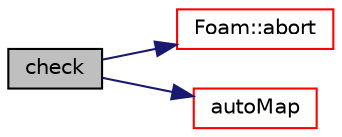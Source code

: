 digraph "check"
{
  bgcolor="transparent";
  edge [fontname="Helvetica",fontsize="10",labelfontname="Helvetica",labelfontsize="10"];
  node [fontname="Helvetica",fontsize="10",shape=record];
  rankdir="LR";
  Node11058 [label="check",height=0.2,width=0.4,color="black", fillcolor="grey75", style="filled", fontcolor="black"];
  Node11058 -> Node11059 [color="midnightblue",fontsize="10",style="solid",fontname="Helvetica"];
  Node11059 [label="Foam::abort",height=0.2,width=0.4,color="red",URL="$a21851.html#a447107a607d03e417307c203fa5fb44b"];
  Node11058 -> Node11104 [color="midnightblue",fontsize="10",style="solid",fontname="Helvetica"];
  Node11104 [label="autoMap",height=0.2,width=0.4,color="red",URL="$a23241.html#a0ab0c43ce90d756c88dd81e3d0a9eef5",tooltip="Map (and resize as needed) from self given a mapping object. "];
}
